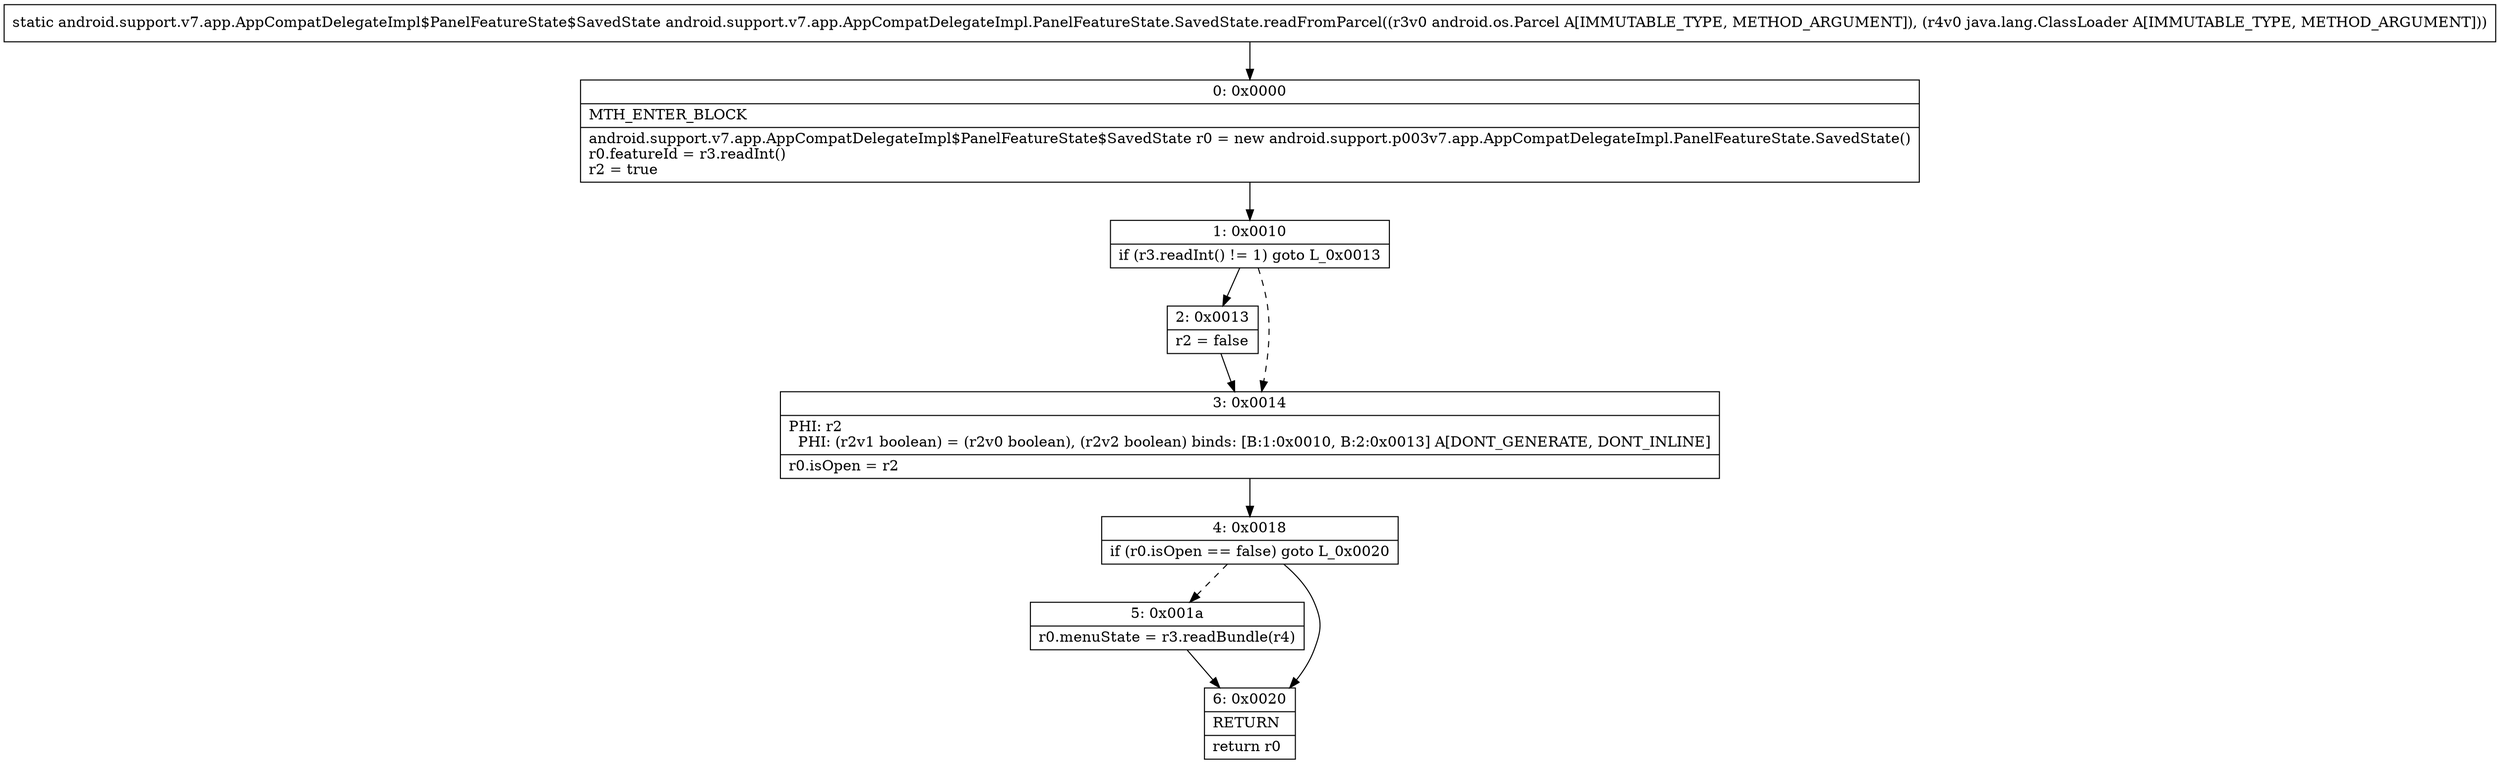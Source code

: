 digraph "CFG forandroid.support.v7.app.AppCompatDelegateImpl.PanelFeatureState.SavedState.readFromParcel(Landroid\/os\/Parcel;Ljava\/lang\/ClassLoader;)Landroid\/support\/v7\/app\/AppCompatDelegateImpl$PanelFeatureState$SavedState;" {
Node_0 [shape=record,label="{0\:\ 0x0000|MTH_ENTER_BLOCK\l|android.support.v7.app.AppCompatDelegateImpl$PanelFeatureState$SavedState r0 = new android.support.p003v7.app.AppCompatDelegateImpl.PanelFeatureState.SavedState()\lr0.featureId = r3.readInt()\lr2 = true\l}"];
Node_1 [shape=record,label="{1\:\ 0x0010|if (r3.readInt() != 1) goto L_0x0013\l}"];
Node_2 [shape=record,label="{2\:\ 0x0013|r2 = false\l}"];
Node_3 [shape=record,label="{3\:\ 0x0014|PHI: r2 \l  PHI: (r2v1 boolean) = (r2v0 boolean), (r2v2 boolean) binds: [B:1:0x0010, B:2:0x0013] A[DONT_GENERATE, DONT_INLINE]\l|r0.isOpen = r2\l}"];
Node_4 [shape=record,label="{4\:\ 0x0018|if (r0.isOpen == false) goto L_0x0020\l}"];
Node_5 [shape=record,label="{5\:\ 0x001a|r0.menuState = r3.readBundle(r4)\l}"];
Node_6 [shape=record,label="{6\:\ 0x0020|RETURN\l|return r0\l}"];
MethodNode[shape=record,label="{static android.support.v7.app.AppCompatDelegateImpl$PanelFeatureState$SavedState android.support.v7.app.AppCompatDelegateImpl.PanelFeatureState.SavedState.readFromParcel((r3v0 android.os.Parcel A[IMMUTABLE_TYPE, METHOD_ARGUMENT]), (r4v0 java.lang.ClassLoader A[IMMUTABLE_TYPE, METHOD_ARGUMENT])) }"];
MethodNode -> Node_0;
Node_0 -> Node_1;
Node_1 -> Node_2;
Node_1 -> Node_3[style=dashed];
Node_2 -> Node_3;
Node_3 -> Node_4;
Node_4 -> Node_5[style=dashed];
Node_4 -> Node_6;
Node_5 -> Node_6;
}

